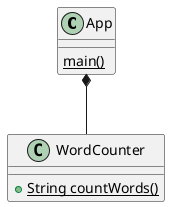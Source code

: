 @startuml
'https://plantuml.com/class-diagram

class App {
    {static} main()
}

class WordCounter {
    {static} +String countWords()
}

App *-- WordCounter

@enduml